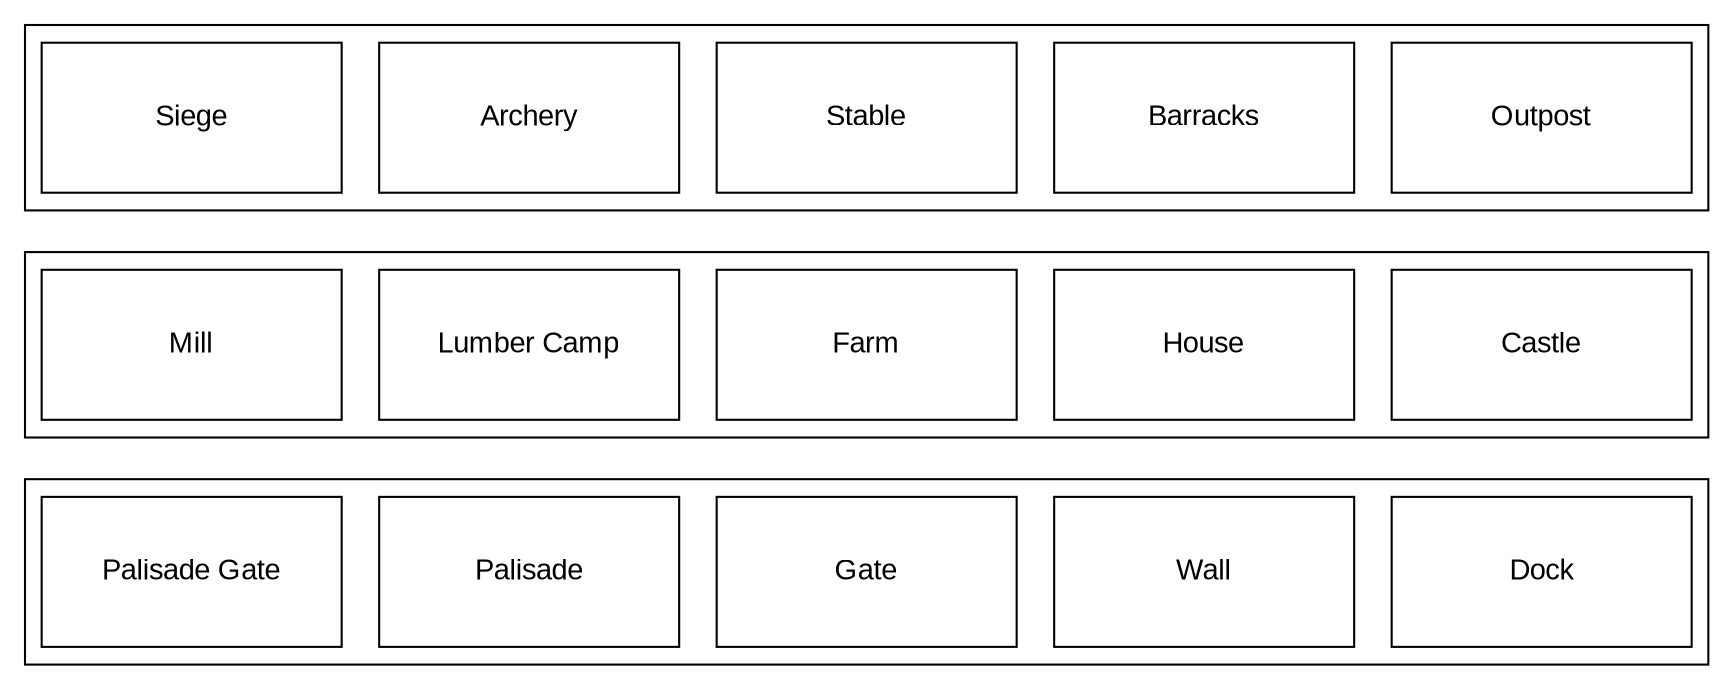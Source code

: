 digraph D {
    node [pin=true, width=2, height=1, shape=record, fixedsize=true, autosize=false, fontname="Arial"];
    subgraph cluster_0 {
      e [label="Outpost"];
      d [label="Barracks"];
      c [label="Stable"];
      b [label="Archery"];
      a [label="Siege"];
    }
    subgraph cluster_1 {
      j [label="Castle"];
      i [label="House"];
      h [label="Farm"];
      g [label="Lumber Camp"];
      f [label="Mill"];
    }

    subgraph cluster_2 {
      k [label="Dock"];
      l [label="Wall"];
      m [label="Gate"];
      n [label="Palisade"];
      o [label="Palisade Gate"];
    }
  a -> f [style=invis];
  j -> k [style=invis];
}
